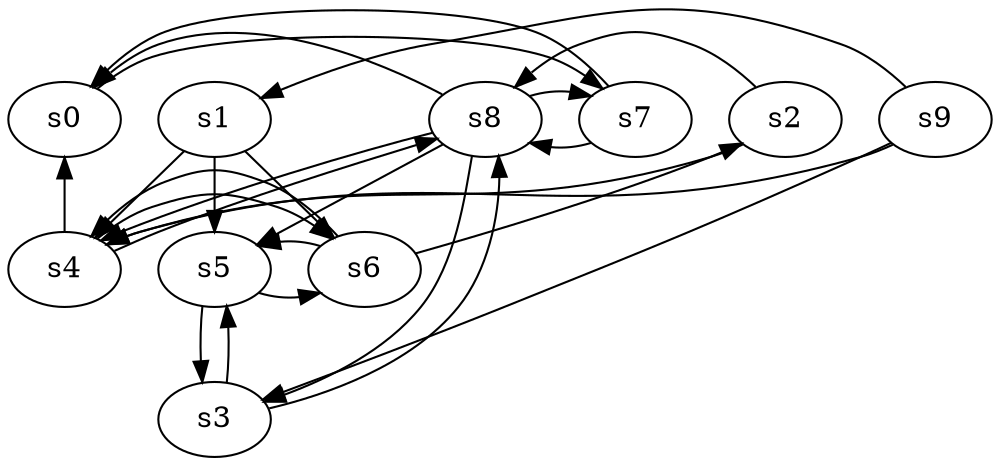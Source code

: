 digraph game_0891_complex_10 {
    s0 [name="s0", player=0, target=1];
    s1 [name="s1", player=0];
    s2 [name="s2", player=1, target=1];
    s3 [name="s3", player=0];
    s4 [name="s4", player=0, target=1];
    s5 [name="s5", player=1];
    s6 [name="s6", player=1];
    s7 [name="s7", player=0];
    s8 [name="s8", player=1, target=1];
    s9 [name="s9", player=1];

    s0 -> s7 [constraint="time % 4 == 1 || time % 4 == 1"];
    s1 -> s4;
    s1 -> s5;
    s1 -> s6;
    s2 -> s4 [constraint="time % 5 == 0"];
    s2 -> s8 [constraint="time % 4 == 1 && time % 5 == 2"];
    s3 -> s5 [constraint="time == 9 || time == 21 || time == 25 || time == 29"];
    s3 -> s8 [constraint="time % 4 == 1 || time % 4 == 2"];
    s4 -> s0 [constraint="time % 4 == 0 && time % 5 == 1"];
    s4 -> s6 [constraint="time % 8 == 7"];
    s4 -> s8 [constraint="time == 2 || time == 7 || time == 11 || time == 13 || time == 19"];
    s5 -> s3;
    s5 -> s6 [constraint="time % 3 == 2 || time % 5 == 3"];
    s6 -> s2 [constraint="time % 3 == 2 && time % 3 == 2"];
    s6 -> s4 [constraint="time % 2 == 0 && time % 3 == 1"];
    s6 -> s5 [constraint="time % 4 == 1"];
    s7 -> s0 [constraint="time % 4 == 1 || time % 3 == 2"];
    s7 -> s8 [constraint="time % 3 == 0 && time % 4 == 2"];
    s8 -> s0 [constraint="!(time % 3 == 1)"];
    s8 -> s3 [constraint="time % 4 == 3 || time % 2 == 1"];
    s8 -> s4 [constraint="time % 4 == 2 && time % 4 == 2"];
    s8 -> s5 [constraint="time % 3 == 2"];
    s8 -> s7 [constraint="time % 5 == 3"];
    s9 -> s1 [constraint="time % 3 == 2 && time % 5 == 4"];
    s9 -> s3 [constraint="!(time % 5 == 4)"];
    s9 -> s4 [constraint="time == 15"];
}
